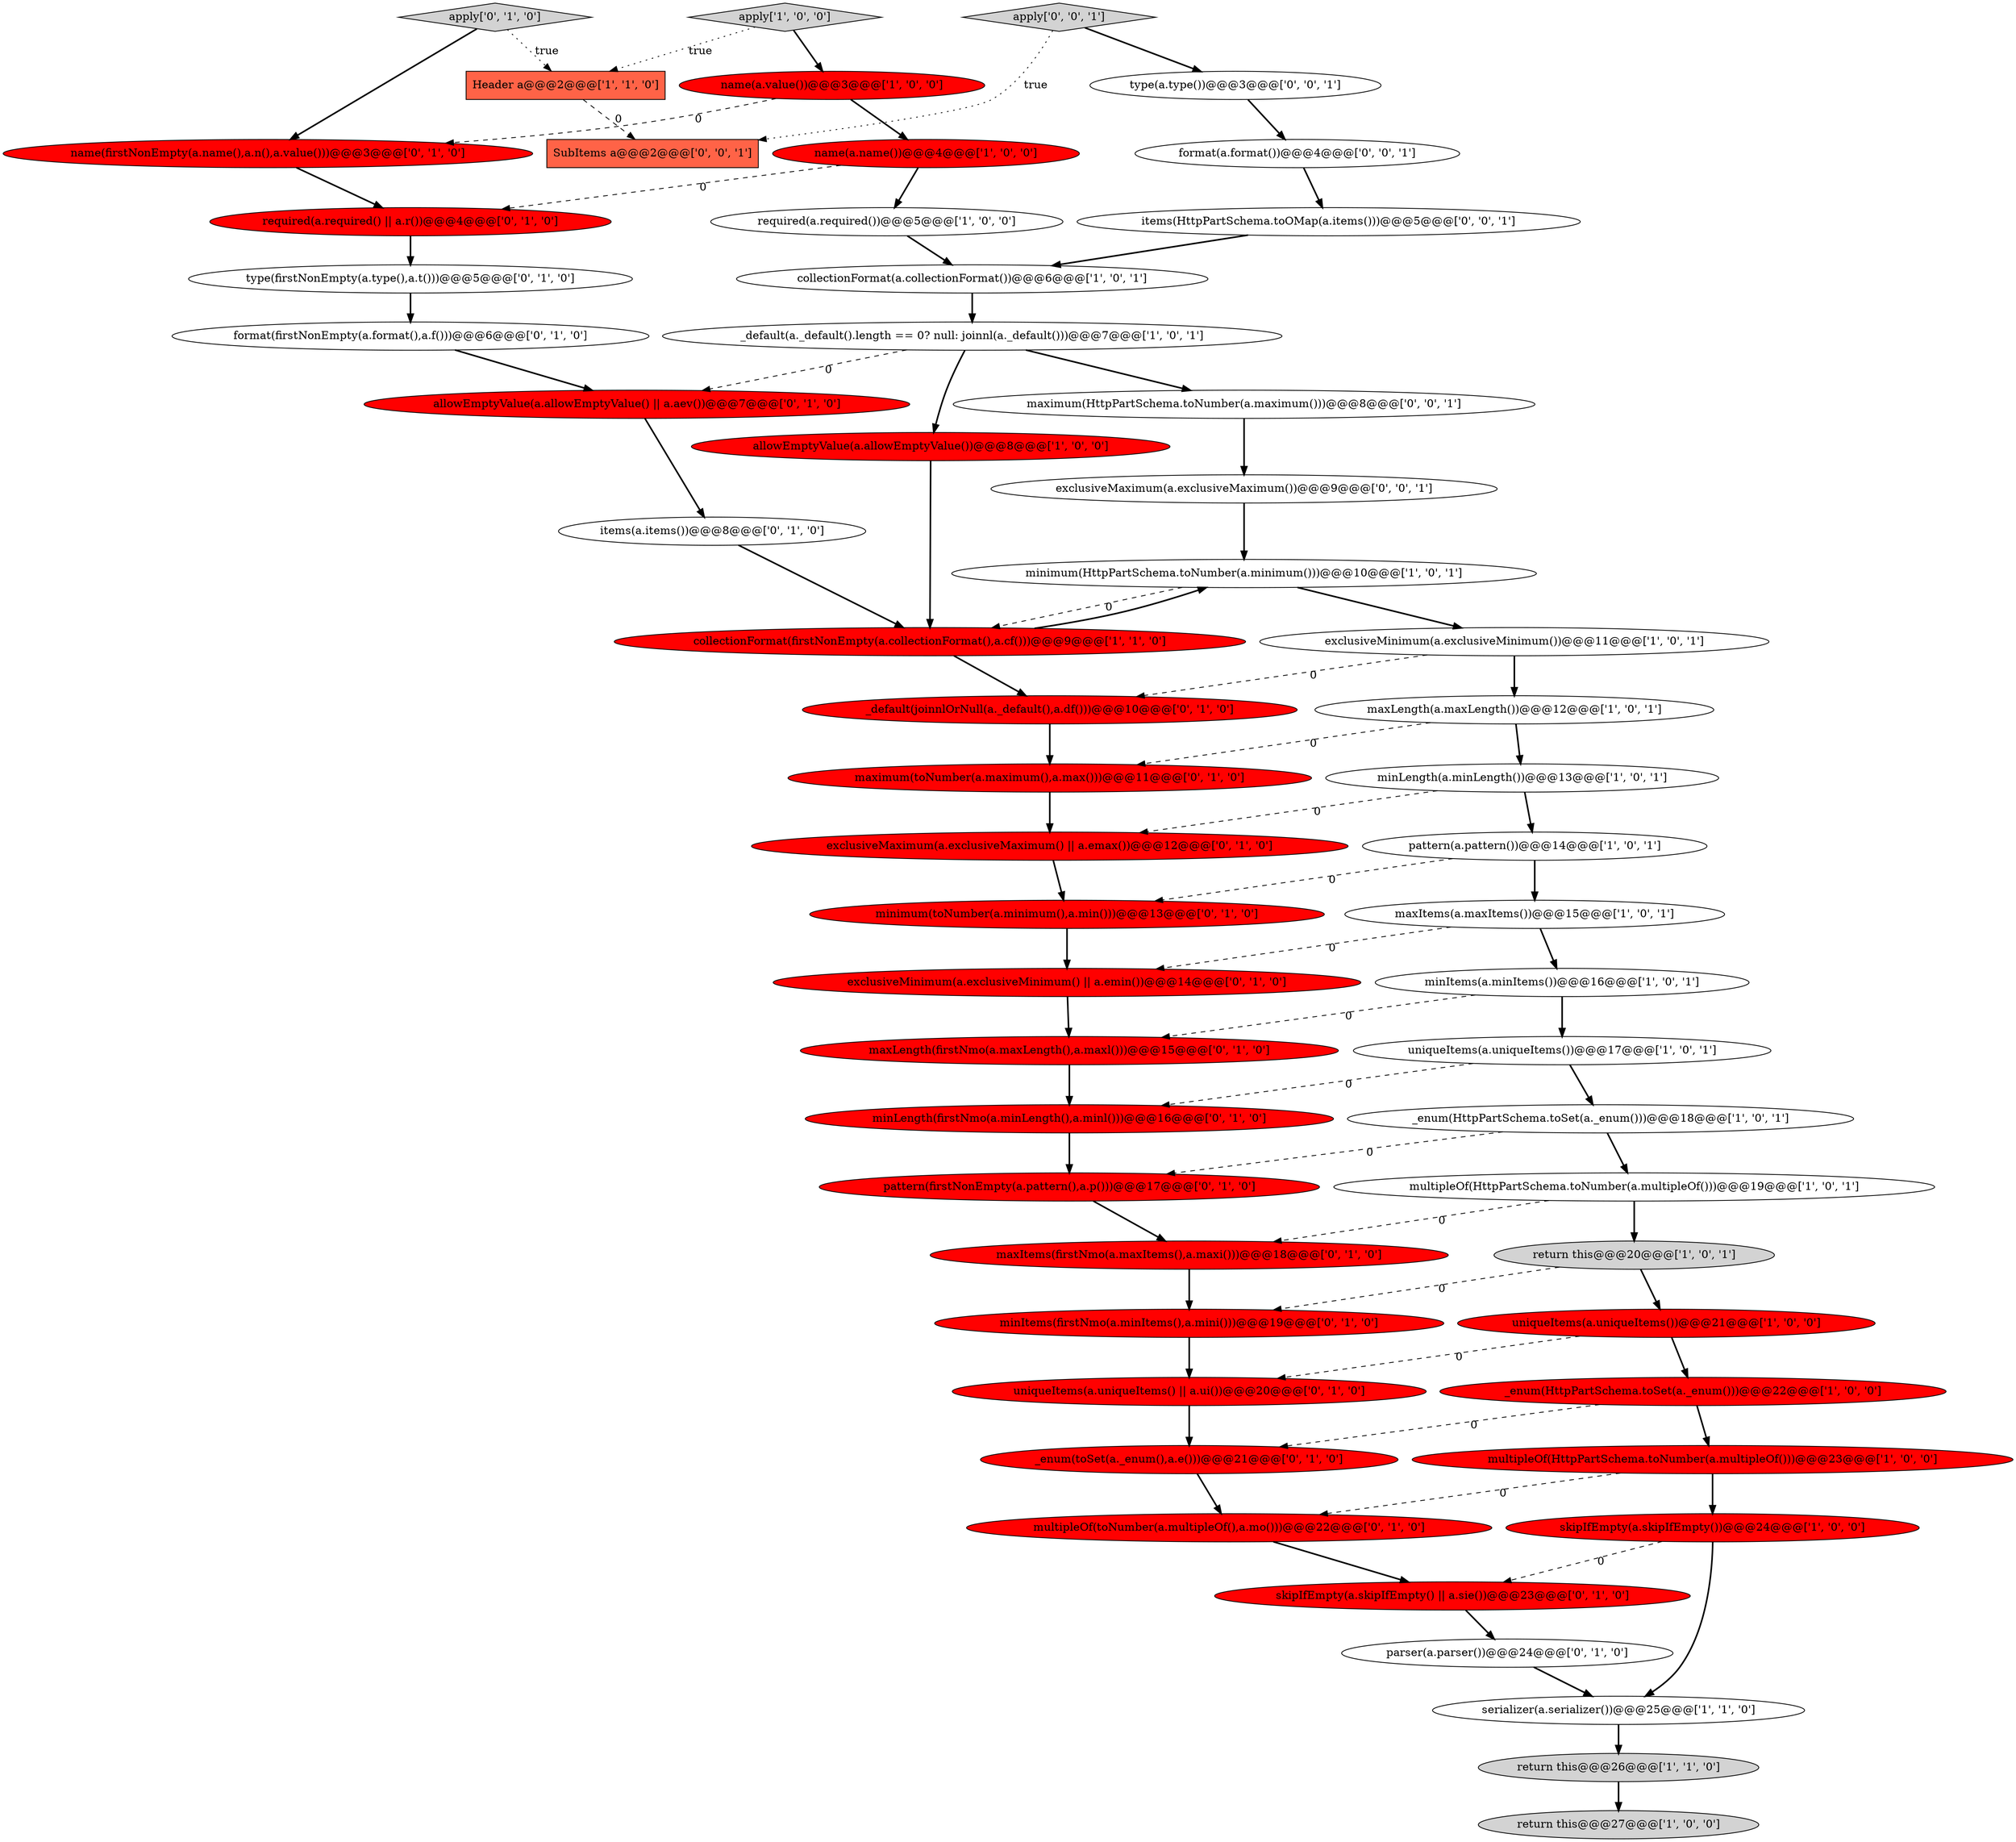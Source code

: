 digraph {
18 [style = filled, label = "maxLength(a.maxLength())@@@12@@@['1', '0', '1']", fillcolor = white, shape = ellipse image = "AAA0AAABBB1BBB"];
29 [style = filled, label = "minItems(firstNmo(a.minItems(),a.mini()))@@@19@@@['0', '1', '0']", fillcolor = red, shape = ellipse image = "AAA1AAABBB2BBB"];
32 [style = filled, label = "maxLength(firstNmo(a.maxLength(),a.maxl()))@@@15@@@['0', '1', '0']", fillcolor = red, shape = ellipse image = "AAA1AAABBB2BBB"];
42 [style = filled, label = "apply['0', '1', '0']", fillcolor = lightgray, shape = diamond image = "AAA0AAABBB2BBB"];
11 [style = filled, label = "name(a.value())@@@3@@@['1', '0', '0']", fillcolor = red, shape = ellipse image = "AAA1AAABBB1BBB"];
39 [style = filled, label = "minLength(firstNmo(a.minLength(),a.minl()))@@@16@@@['0', '1', '0']", fillcolor = red, shape = ellipse image = "AAA1AAABBB2BBB"];
46 [style = filled, label = "name(firstNonEmpty(a.name(),a.n(),a.value()))@@@3@@@['0', '1', '0']", fillcolor = red, shape = ellipse image = "AAA1AAABBB2BBB"];
51 [style = filled, label = "exclusiveMaximum(a.exclusiveMaximum())@@@9@@@['0', '0', '1']", fillcolor = white, shape = ellipse image = "AAA0AAABBB3BBB"];
50 [style = filled, label = "items(HttpPartSchema.toOMap(a.items()))@@@5@@@['0', '0', '1']", fillcolor = white, shape = ellipse image = "AAA0AAABBB3BBB"];
12 [style = filled, label = "collectionFormat(a.collectionFormat())@@@6@@@['1', '0', '1']", fillcolor = white, shape = ellipse image = "AAA0AAABBB1BBB"];
37 [style = filled, label = "minimum(toNumber(a.minimum(),a.min()))@@@13@@@['0', '1', '0']", fillcolor = red, shape = ellipse image = "AAA1AAABBB2BBB"];
36 [style = filled, label = "exclusiveMaximum(a.exclusiveMaximum() || a.emax())@@@12@@@['0', '1', '0']", fillcolor = red, shape = ellipse image = "AAA1AAABBB2BBB"];
2 [style = filled, label = "Header a@@@2@@@['1', '1', '0']", fillcolor = tomato, shape = box image = "AAA0AAABBB1BBB"];
26 [style = filled, label = "return this@@@20@@@['1', '0', '1']", fillcolor = lightgray, shape = ellipse image = "AAA0AAABBB1BBB"];
28 [style = filled, label = "allowEmptyValue(a.allowEmptyValue() || a.aev())@@@7@@@['0', '1', '0']", fillcolor = red, shape = ellipse image = "AAA1AAABBB2BBB"];
15 [style = filled, label = "apply['1', '0', '0']", fillcolor = lightgray, shape = diamond image = "AAA0AAABBB1BBB"];
16 [style = filled, label = "_default(a._default().length == 0? null: joinnl(a._default()))@@@7@@@['1', '0', '1']", fillcolor = white, shape = ellipse image = "AAA0AAABBB1BBB"];
21 [style = filled, label = "skipIfEmpty(a.skipIfEmpty())@@@24@@@['1', '0', '0']", fillcolor = red, shape = ellipse image = "AAA1AAABBB1BBB"];
35 [style = filled, label = "maximum(toNumber(a.maximum(),a.max()))@@@11@@@['0', '1', '0']", fillcolor = red, shape = ellipse image = "AAA1AAABBB2BBB"];
17 [style = filled, label = "exclusiveMinimum(a.exclusiveMinimum())@@@11@@@['1', '0', '1']", fillcolor = white, shape = ellipse image = "AAA0AAABBB1BBB"];
23 [style = filled, label = "_enum(HttpPartSchema.toSet(a._enum()))@@@18@@@['1', '0', '1']", fillcolor = white, shape = ellipse image = "AAA0AAABBB1BBB"];
10 [style = filled, label = "name(a.name())@@@4@@@['1', '0', '0']", fillcolor = red, shape = ellipse image = "AAA1AAABBB1BBB"];
19 [style = filled, label = "multipleOf(HttpPartSchema.toNumber(a.multipleOf()))@@@19@@@['1', '0', '1']", fillcolor = white, shape = ellipse image = "AAA0AAABBB1BBB"];
27 [style = filled, label = "skipIfEmpty(a.skipIfEmpty() || a.sie())@@@23@@@['0', '1', '0']", fillcolor = red, shape = ellipse image = "AAA1AAABBB2BBB"];
5 [style = filled, label = "_enum(HttpPartSchema.toSet(a._enum()))@@@22@@@['1', '0', '0']", fillcolor = red, shape = ellipse image = "AAA1AAABBB1BBB"];
1 [style = filled, label = "return this@@@26@@@['1', '1', '0']", fillcolor = lightgray, shape = ellipse image = "AAA0AAABBB1BBB"];
30 [style = filled, label = "multipleOf(toNumber(a.multipleOf(),a.mo()))@@@22@@@['0', '1', '0']", fillcolor = red, shape = ellipse image = "AAA1AAABBB2BBB"];
47 [style = filled, label = "items(a.items())@@@8@@@['0', '1', '0']", fillcolor = white, shape = ellipse image = "AAA0AAABBB2BBB"];
43 [style = filled, label = "_default(joinnlOrNull(a._default(),a.df()))@@@10@@@['0', '1', '0']", fillcolor = red, shape = ellipse image = "AAA1AAABBB2BBB"];
38 [style = filled, label = "_enum(toSet(a._enum(),a.e()))@@@21@@@['0', '1', '0']", fillcolor = red, shape = ellipse image = "AAA1AAABBB2BBB"];
8 [style = filled, label = "pattern(a.pattern())@@@14@@@['1', '0', '1']", fillcolor = white, shape = ellipse image = "AAA0AAABBB1BBB"];
9 [style = filled, label = "allowEmptyValue(a.allowEmptyValue())@@@8@@@['1', '0', '0']", fillcolor = red, shape = ellipse image = "AAA1AAABBB1BBB"];
14 [style = filled, label = "uniqueItems(a.uniqueItems())@@@21@@@['1', '0', '0']", fillcolor = red, shape = ellipse image = "AAA1AAABBB1BBB"];
25 [style = filled, label = "maxItems(a.maxItems())@@@15@@@['1', '0', '1']", fillcolor = white, shape = ellipse image = "AAA0AAABBB1BBB"];
24 [style = filled, label = "required(a.required())@@@5@@@['1', '0', '0']", fillcolor = white, shape = ellipse image = "AAA0AAABBB1BBB"];
44 [style = filled, label = "exclusiveMinimum(a.exclusiveMinimum() || a.emin())@@@14@@@['0', '1', '0']", fillcolor = red, shape = ellipse image = "AAA1AAABBB2BBB"];
48 [style = filled, label = "uniqueItems(a.uniqueItems() || a.ui())@@@20@@@['0', '1', '0']", fillcolor = red, shape = ellipse image = "AAA1AAABBB2BBB"];
53 [style = filled, label = "type(a.type())@@@3@@@['0', '0', '1']", fillcolor = white, shape = ellipse image = "AAA0AAABBB3BBB"];
13 [style = filled, label = "minItems(a.minItems())@@@16@@@['1', '0', '1']", fillcolor = white, shape = ellipse image = "AAA0AAABBB1BBB"];
7 [style = filled, label = "return this@@@27@@@['1', '0', '0']", fillcolor = lightgray, shape = ellipse image = "AAA0AAABBB1BBB"];
0 [style = filled, label = "minimum(HttpPartSchema.toNumber(a.minimum()))@@@10@@@['1', '0', '1']", fillcolor = white, shape = ellipse image = "AAA0AAABBB1BBB"];
52 [style = filled, label = "format(a.format())@@@4@@@['0', '0', '1']", fillcolor = white, shape = ellipse image = "AAA0AAABBB3BBB"];
45 [style = filled, label = "parser(a.parser())@@@24@@@['0', '1', '0']", fillcolor = white, shape = ellipse image = "AAA0AAABBB2BBB"];
41 [style = filled, label = "maxItems(firstNmo(a.maxItems(),a.maxi()))@@@18@@@['0', '1', '0']", fillcolor = red, shape = ellipse image = "AAA1AAABBB2BBB"];
6 [style = filled, label = "multipleOf(HttpPartSchema.toNumber(a.multipleOf()))@@@23@@@['1', '0', '0']", fillcolor = red, shape = ellipse image = "AAA1AAABBB1BBB"];
33 [style = filled, label = "required(a.required() || a.r())@@@4@@@['0', '1', '0']", fillcolor = red, shape = ellipse image = "AAA1AAABBB2BBB"];
4 [style = filled, label = "uniqueItems(a.uniqueItems())@@@17@@@['1', '0', '1']", fillcolor = white, shape = ellipse image = "AAA0AAABBB1BBB"];
34 [style = filled, label = "format(firstNonEmpty(a.format(),a.f()))@@@6@@@['0', '1', '0']", fillcolor = white, shape = ellipse image = "AAA0AAABBB2BBB"];
54 [style = filled, label = "SubItems a@@@2@@@['0', '0', '1']", fillcolor = tomato, shape = box image = "AAA0AAABBB3BBB"];
55 [style = filled, label = "maximum(HttpPartSchema.toNumber(a.maximum()))@@@8@@@['0', '0', '1']", fillcolor = white, shape = ellipse image = "AAA0AAABBB3BBB"];
20 [style = filled, label = "serializer(a.serializer())@@@25@@@['1', '1', '0']", fillcolor = white, shape = ellipse image = "AAA0AAABBB1BBB"];
31 [style = filled, label = "type(firstNonEmpty(a.type(),a.t()))@@@5@@@['0', '1', '0']", fillcolor = white, shape = ellipse image = "AAA0AAABBB2BBB"];
49 [style = filled, label = "apply['0', '0', '1']", fillcolor = lightgray, shape = diamond image = "AAA0AAABBB3BBB"];
22 [style = filled, label = "minLength(a.minLength())@@@13@@@['1', '0', '1']", fillcolor = white, shape = ellipse image = "AAA0AAABBB1BBB"];
40 [style = filled, label = "pattern(firstNonEmpty(a.pattern(),a.p()))@@@17@@@['0', '1', '0']", fillcolor = red, shape = ellipse image = "AAA1AAABBB2BBB"];
3 [style = filled, label = "collectionFormat(firstNonEmpty(a.collectionFormat(),a.cf()))@@@9@@@['1', '1', '0']", fillcolor = red, shape = ellipse image = "AAA1AAABBB1BBB"];
22->36 [style = dashed, label="0"];
24->12 [style = bold, label=""];
8->37 [style = dashed, label="0"];
0->3 [style = dashed, label="0"];
47->3 [style = bold, label=""];
42->46 [style = bold, label=""];
16->55 [style = bold, label=""];
17->43 [style = dashed, label="0"];
21->27 [style = dashed, label="0"];
25->13 [style = bold, label=""];
23->40 [style = dashed, label="0"];
0->17 [style = bold, label=""];
10->24 [style = bold, label=""];
6->21 [style = bold, label=""];
28->47 [style = bold, label=""];
41->29 [style = bold, label=""];
53->52 [style = bold, label=""];
15->2 [style = dotted, label="true"];
30->27 [style = bold, label=""];
49->54 [style = dotted, label="true"];
26->14 [style = bold, label=""];
55->51 [style = bold, label=""];
51->0 [style = bold, label=""];
10->33 [style = dashed, label="0"];
12->16 [style = bold, label=""];
4->39 [style = dashed, label="0"];
20->1 [style = bold, label=""];
45->20 [style = bold, label=""];
1->7 [style = bold, label=""];
18->35 [style = dashed, label="0"];
3->0 [style = bold, label=""];
31->34 [style = bold, label=""];
19->41 [style = dashed, label="0"];
13->32 [style = dashed, label="0"];
42->2 [style = dotted, label="true"];
49->53 [style = bold, label=""];
22->8 [style = bold, label=""];
34->28 [style = bold, label=""];
38->30 [style = bold, label=""];
18->22 [style = bold, label=""];
21->20 [style = bold, label=""];
48->38 [style = bold, label=""];
5->6 [style = bold, label=""];
15->11 [style = bold, label=""];
43->35 [style = bold, label=""];
11->10 [style = bold, label=""];
19->26 [style = bold, label=""];
39->40 [style = bold, label=""];
23->19 [style = bold, label=""];
17->18 [style = bold, label=""];
44->32 [style = bold, label=""];
46->33 [style = bold, label=""];
40->41 [style = bold, label=""];
27->45 [style = bold, label=""];
37->44 [style = bold, label=""];
50->12 [style = bold, label=""];
33->31 [style = bold, label=""];
9->3 [style = bold, label=""];
2->54 [style = dashed, label="0"];
52->50 [style = bold, label=""];
32->39 [style = bold, label=""];
3->43 [style = bold, label=""];
11->46 [style = dashed, label="0"];
36->37 [style = bold, label=""];
5->38 [style = dashed, label="0"];
6->30 [style = dashed, label="0"];
35->36 [style = bold, label=""];
29->48 [style = bold, label=""];
16->28 [style = dashed, label="0"];
26->29 [style = dashed, label="0"];
8->25 [style = bold, label=""];
25->44 [style = dashed, label="0"];
14->48 [style = dashed, label="0"];
16->9 [style = bold, label=""];
4->23 [style = bold, label=""];
14->5 [style = bold, label=""];
13->4 [style = bold, label=""];
}
